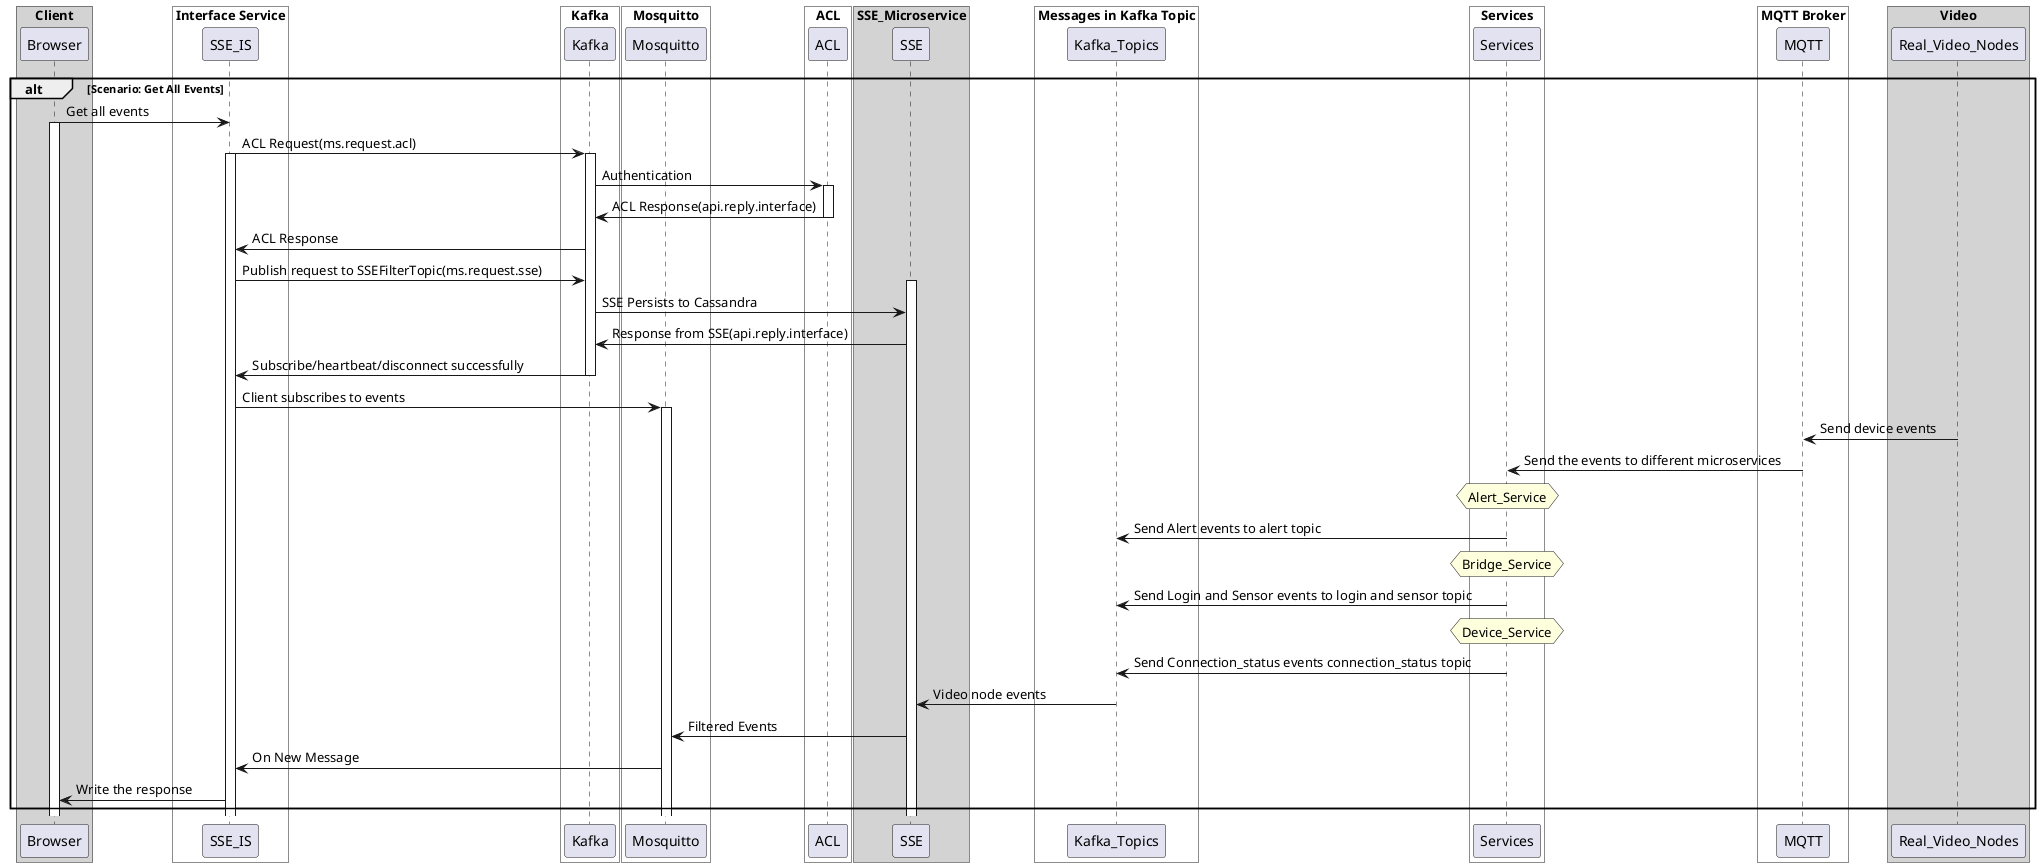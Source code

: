 @startuml
 box  "Client" #LightGrey
    participant Browser
 end box

box "Interface Service" #white
       participant SSE_IS
end box

box "Kafka" #white
       participant Kafka
end box

box "Mosquitto" #white
       participant Mosquitto
end box

box "ACL" #white
       participant ACL
end box

box "SSE_Microservice" #LightGrey
       participant SSE
end box

box "Messages in Kafka Topic" #white
       participant Kafka_Topics
end box

box "Services" #white
       participant Services
end box

box "MQTT Broker" #white
       participant MQTT
end box

box "Video" #LightGrey
       participant Real_Video_Nodes
end box

 alt Scenario: Get All Events
        Browser -> SSE_IS: Get all events
        Activate Browser
        SSE_IS -> Kafka: ACL Request(ms.request.acl)
        Activate SSE_IS
        Activate Kafka
        Kafka -> ACL: Authentication
        Activate ACL
        ACL -> Kafka: ACL Response(api.reply.interface)
        Deactivate ACL
        Kafka -> SSE_IS: ACL Response
        SSE_IS -> Kafka: Publish request to SSEFilterTopic(ms.request.sse)
        Activate SSE
        Kafka -> SSE: SSE Persists to Cassandra
        SSE -> Kafka: Response from SSE(api.reply.interface)
        Kafka -> SSE_IS: Subscribe/heartbeat/disconnect successfully
        Deactivate Kafka
        SSE_IS -> Mosquitto: Client subscribes to events
        Activate Mosquitto


        Real_Video_Nodes -> MQTT :Send device events
        MQTT -> Services: Send the events to different microservices
        hnote over Services: Alert_Service
        Services -> Kafka_Topics: Send Alert events to alert topic
        hnote over Services: Bridge_Service
        Services -> Kafka_Topics: Send Login and Sensor events to login and sensor topic
        hnote over Services: Device_Service
        Services -> Kafka_Topics: Send Connection_status events connection_status topic
        Kafka_Topics -> SSE: Video node events
        SSE -> Mosquitto: Filtered Events
        Mosquitto -> SSE_IS: On New Message
        SSE_IS -> Browser: Write the response
 end



@enduml
